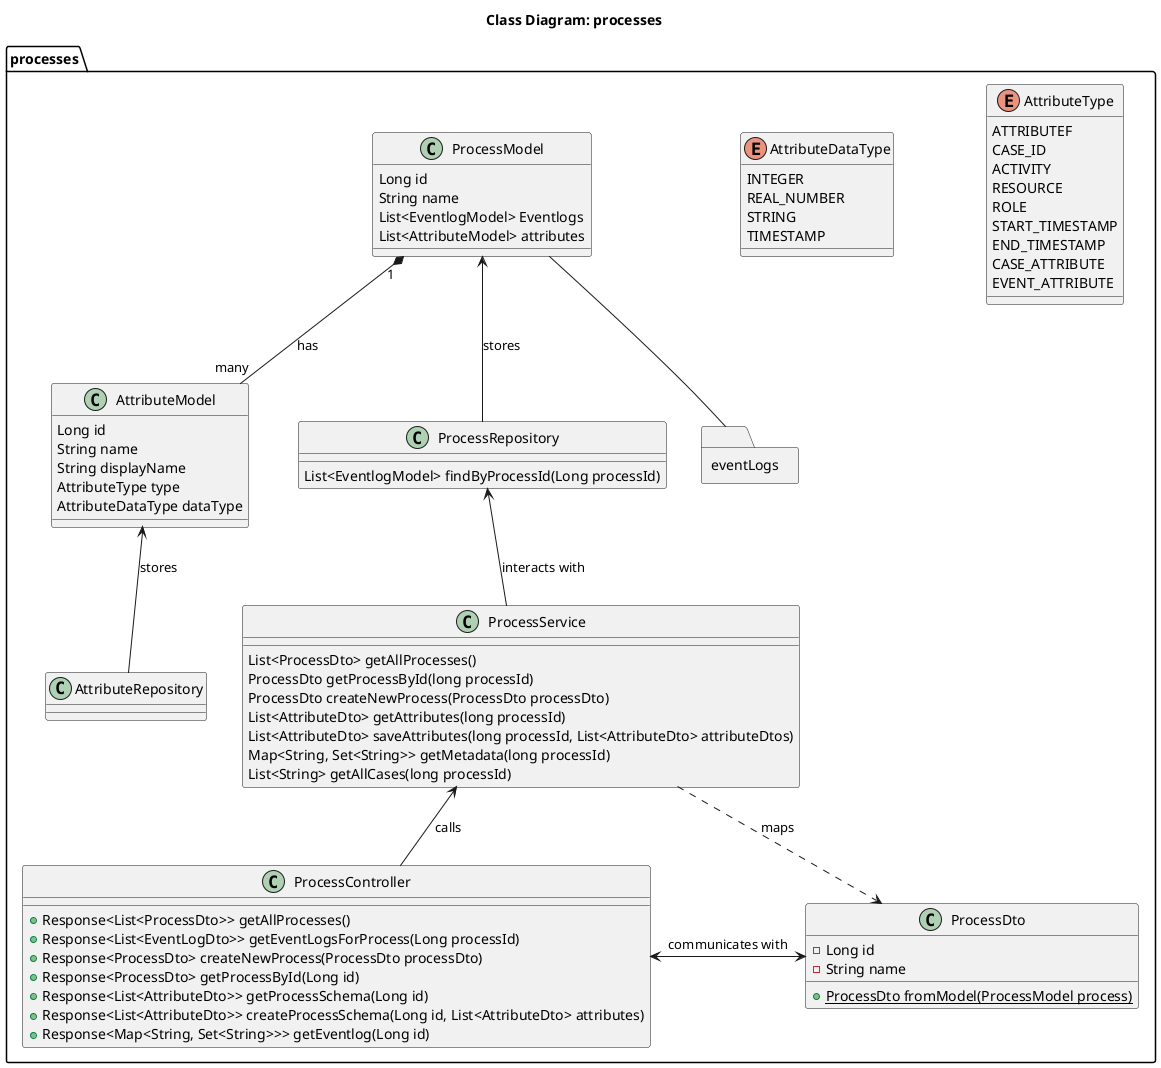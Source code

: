 @startuml class-diagram-processes

title Class Diagram: processes

package processes <<Folder>> {
    enum AttributeType {
        ATTRIBUTEF
        CASE_ID
        ACTIVITY
        RESOURCE
        ROLE
        START_TIMESTAMP
        END_TIMESTAMP
        CASE_ATTRIBUTE
        EVENT_ATTRIBUTE
    }

    enum AttributeDataType {
        INTEGER
        REAL_NUMBER
        STRING
        TIMESTAMP
    }

    class ProcessModel {
        Long id
        String name
        List<EventlogModel> Eventlogs
        List<AttributeModel> attributes
    }

    ProcessModel "1" *-- "many" AttributeModel: has

    class AttributeModel {
        Long id
        String name
        String displayName
        AttributeType type
        AttributeDataType dataType
    }

    class ProcessRepository {
        List<EventlogModel> findByProcessId(Long processId)
    }

    class AttributeRepository

    class ProcessDto {
        - Long id
        - String name
        {static} + ProcessDto fromModel(ProcessModel process)
    }

    class ProcessService {
        List<ProcessDto> getAllProcesses()
        ProcessDto getProcessById(long processId)
        ProcessDto createNewProcess(ProcessDto processDto)
        List<AttributeDto> getAttributes(long processId)
        List<AttributeDto> saveAttributes(long processId, List<AttributeDto> attributeDtos)
        Map<String, Set<String>> getMetadata(long processId)
        List<String> getAllCases(long processId)
    }

    class ProcessController {
        + Response<List<ProcessDto>> getAllProcesses()
        + Response<List<EventLogDto>> getEventLogsForProcess(Long processId)
        + Response<ProcessDto> createNewProcess(ProcessDto processDto)
        + Response<ProcessDto> getProcessById(Long id)
        + Response<List<AttributeDto>> getProcessSchema(Long id)
        + Response<List<AttributeDto>> createProcessSchema(Long id, List<AttributeDto> attributes)
        + Response<Map<String, Set<String>>> getEventlog(Long id)
    }

    ProcessModel -- eventLogs

    package eventLogs <<Folder>> {
    }

    ProcessModel <-- ProcessRepository: stores
    AttributeModel <-- AttributeRepository: stores
    ProcessRepository <-- ProcessService: interacts with
    ProcessService <-- ProcessController: calls
    ProcessController <-> ProcessDto: communicates with
    ProcessService ..> ProcessDto: maps
}

@enduml
